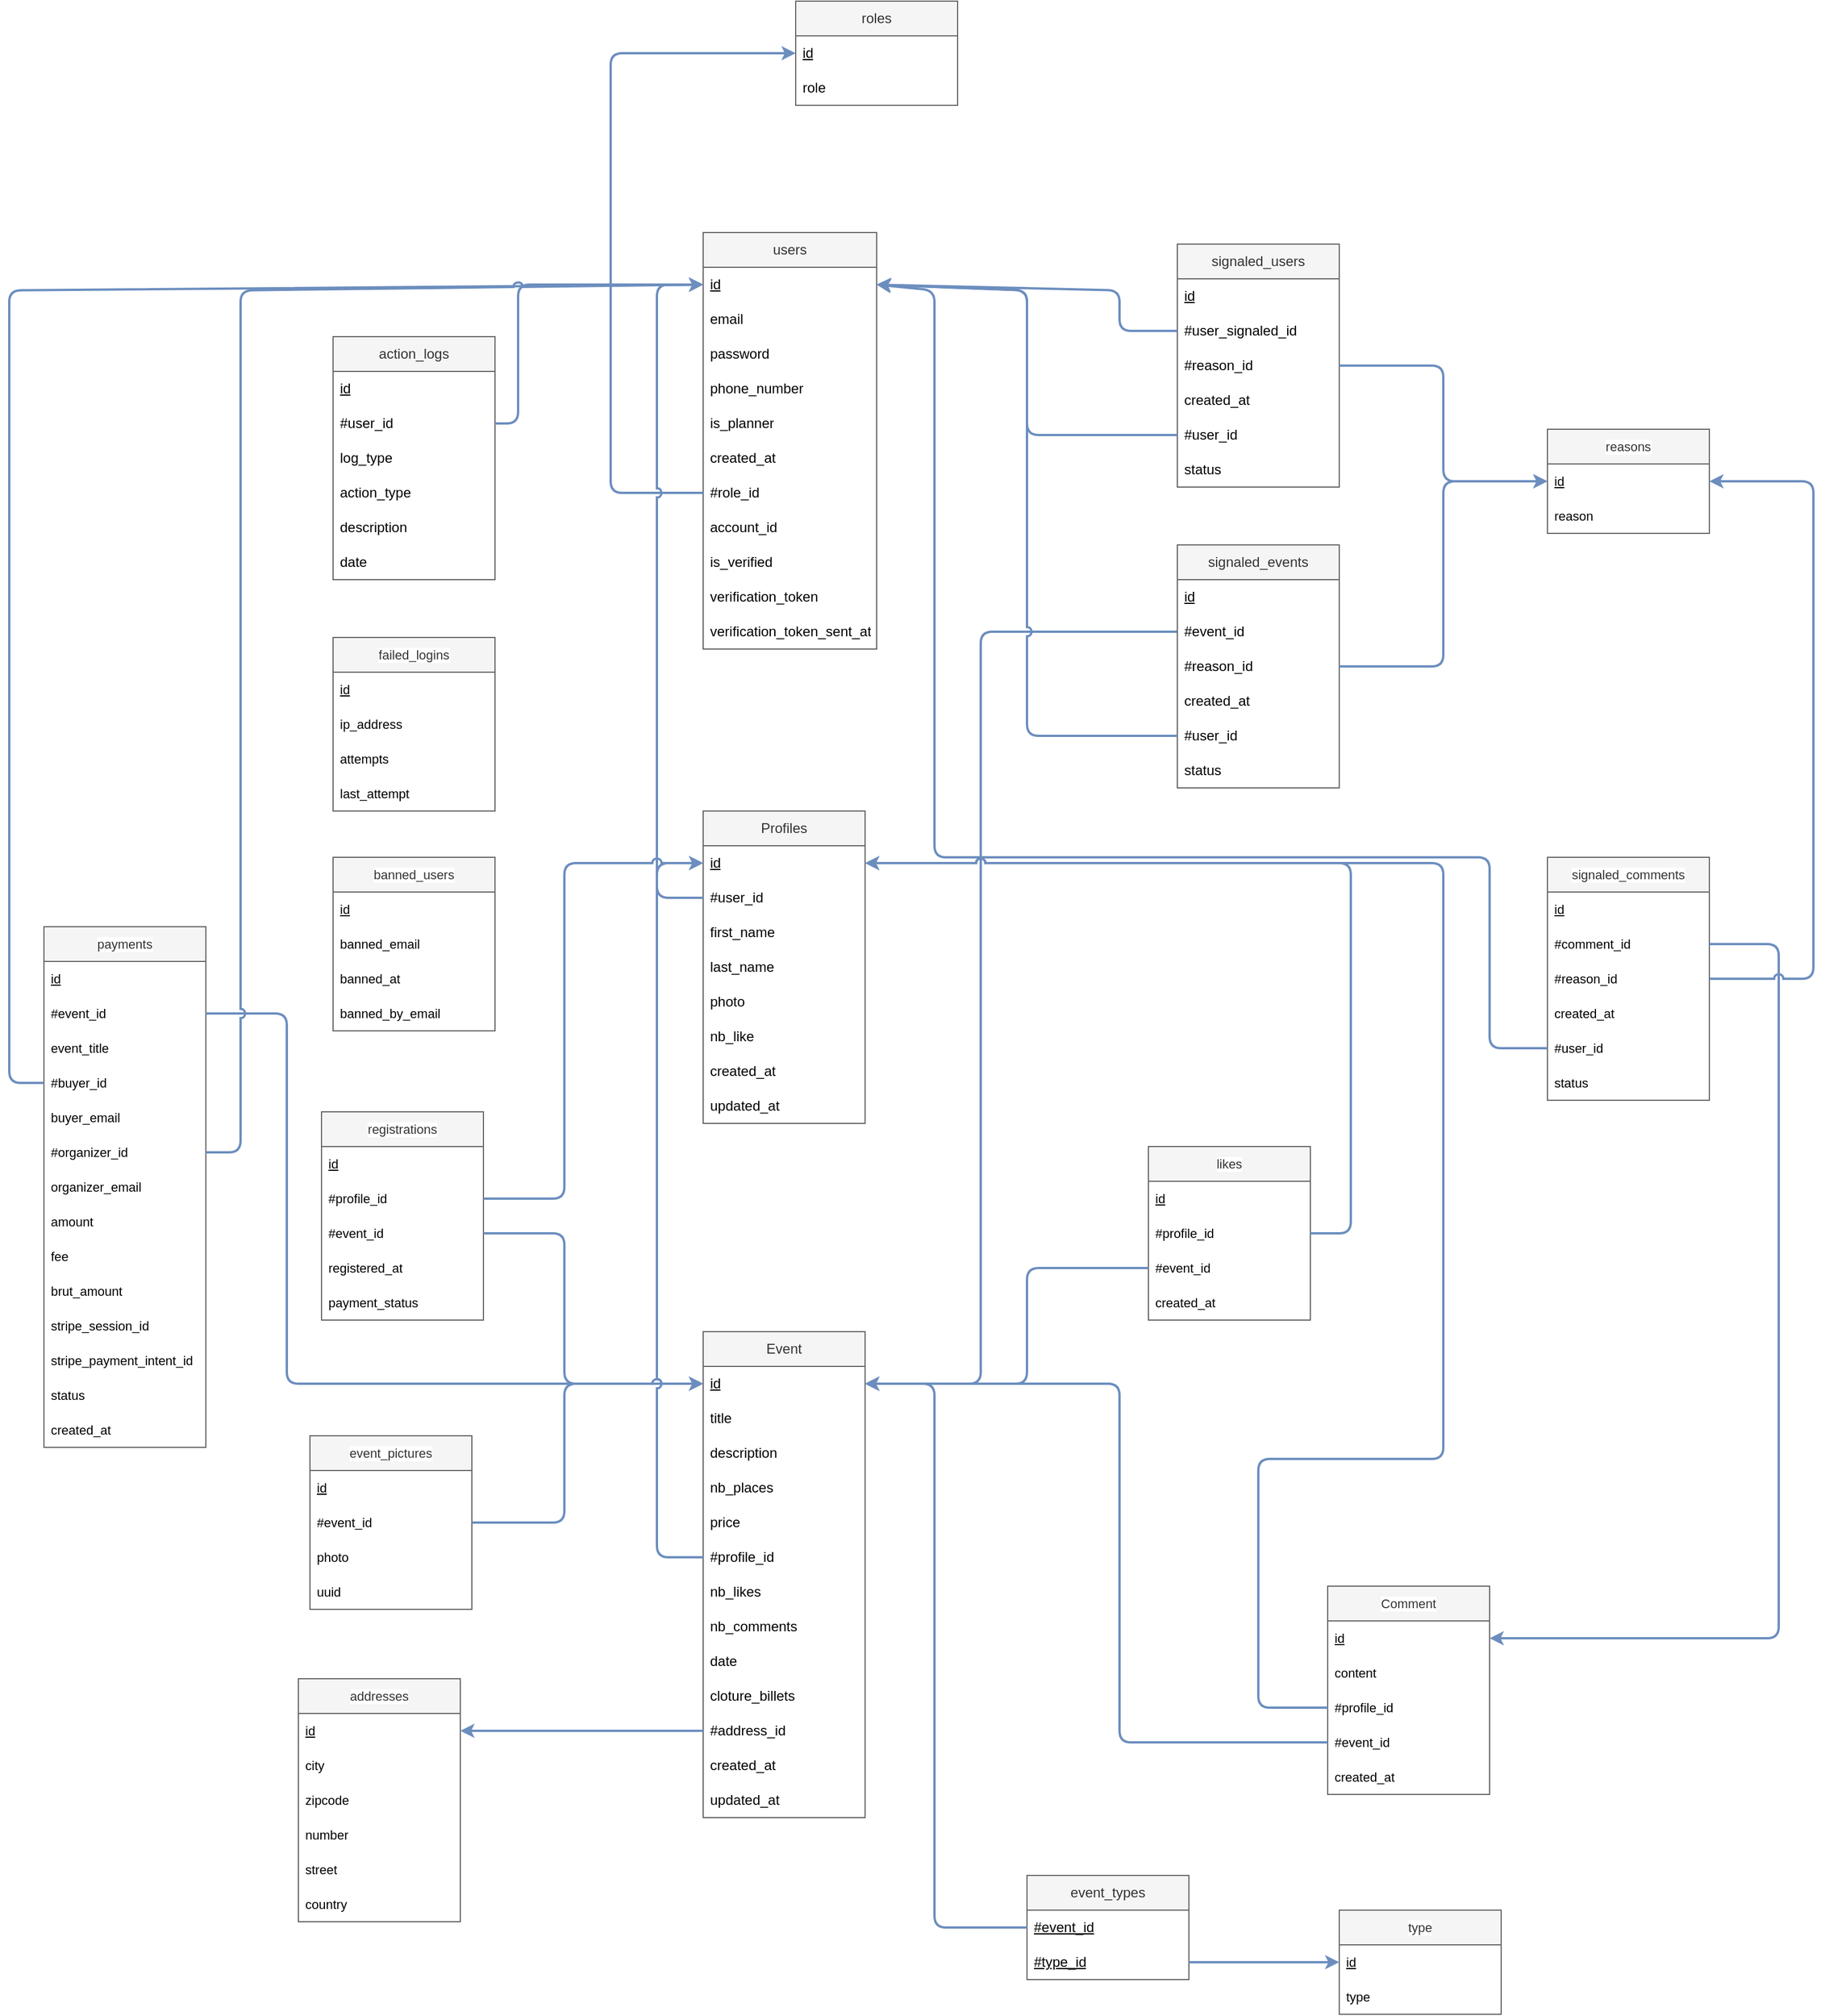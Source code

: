 <mxfile>
    <diagram id="r70PiqtZxGomKyPo8GeW" name="Page-1">
        <mxGraphModel dx="3410" dy="1948" grid="1" gridSize="10" guides="1" tooltips="1" connect="1" arrows="1" fold="1" page="1" pageScale="1" pageWidth="850" pageHeight="1100" math="0" shadow="0">
            <root>
                <mxCell id="0"/>
                <mxCell id="1" parent="0"/>
                <mxCell id="2" value="roles" style="swimlane;fontStyle=0;childLayout=stackLayout;horizontal=1;startSize=30;horizontalStack=0;resizeParent=1;resizeParentMax=0;resizeLast=0;collapsible=1;marginBottom=0;whiteSpace=wrap;html=1;fillColor=#f5f5f5;strokeColor=#666666;fontColor=#333333;" parent="1" vertex="1">
                    <mxGeometry x="120" y="260" width="140" height="90" as="geometry"/>
                </mxCell>
                <mxCell id="3" value="&lt;u&gt;id&lt;/u&gt;" style="text;strokeColor=none;fillColor=none;align=left;verticalAlign=middle;spacingLeft=4;spacingRight=4;overflow=hidden;points=[[0,0.5],[1,0.5]];portConstraint=eastwest;rotatable=0;whiteSpace=wrap;html=1;" parent="2" vertex="1">
                    <mxGeometry y="30" width="140" height="30" as="geometry"/>
                </mxCell>
                <mxCell id="4" value="role" style="text;strokeColor=none;fillColor=none;align=left;verticalAlign=middle;spacingLeft=4;spacingRight=4;overflow=hidden;points=[[0,0.5],[1,0.5]];portConstraint=eastwest;rotatable=0;whiteSpace=wrap;html=1;" parent="2" vertex="1">
                    <mxGeometry y="60" width="140" height="30" as="geometry"/>
                </mxCell>
                <mxCell id="5" value="users" style="swimlane;fontStyle=0;childLayout=stackLayout;horizontal=1;startSize=30;horizontalStack=0;resizeParent=1;resizeParentMax=0;resizeLast=0;collapsible=1;marginBottom=0;whiteSpace=wrap;html=1;fillColor=#f5f5f5;strokeColor=#666666;fontColor=#333333;" parent="1" vertex="1">
                    <mxGeometry x="40" y="460" width="150" height="360" as="geometry"/>
                </mxCell>
                <mxCell id="6" value="&lt;u&gt;id&lt;/u&gt;" style="text;strokeColor=none;fillColor=none;align=left;verticalAlign=middle;spacingLeft=4;spacingRight=4;overflow=hidden;points=[[0,0.5],[1,0.5]];portConstraint=eastwest;rotatable=0;whiteSpace=wrap;html=1;" parent="5" vertex="1">
                    <mxGeometry y="30" width="150" height="30" as="geometry"/>
                </mxCell>
                <mxCell id="7" value="email" style="text;strokeColor=none;fillColor=none;align=left;verticalAlign=middle;spacingLeft=4;spacingRight=4;overflow=hidden;points=[[0,0.5],[1,0.5]];portConstraint=eastwest;rotatable=0;whiteSpace=wrap;html=1;" parent="5" vertex="1">
                    <mxGeometry y="60" width="150" height="30" as="geometry"/>
                </mxCell>
                <mxCell id="8" value="password" style="text;strokeColor=none;fillColor=none;align=left;verticalAlign=middle;spacingLeft=4;spacingRight=4;overflow=hidden;points=[[0,0.5],[1,0.5]];portConstraint=eastwest;rotatable=0;whiteSpace=wrap;html=1;" parent="5" vertex="1">
                    <mxGeometry y="90" width="150" height="30" as="geometry"/>
                </mxCell>
                <mxCell id="9" value="phone_number" style="text;strokeColor=none;fillColor=none;align=left;verticalAlign=middle;spacingLeft=4;spacingRight=4;overflow=hidden;points=[[0,0.5],[1,0.5]];portConstraint=eastwest;rotatable=0;whiteSpace=wrap;html=1;" parent="5" vertex="1">
                    <mxGeometry y="120" width="150" height="30" as="geometry"/>
                </mxCell>
                <mxCell id="10" value="is_planner" style="text;strokeColor=none;fillColor=none;align=left;verticalAlign=middle;spacingLeft=4;spacingRight=4;overflow=hidden;points=[[0,0.5],[1,0.5]];portConstraint=eastwest;rotatable=0;whiteSpace=wrap;html=1;" parent="5" vertex="1">
                    <mxGeometry y="150" width="150" height="30" as="geometry"/>
                </mxCell>
                <mxCell id="11" value="created_at" style="text;strokeColor=none;fillColor=none;align=left;verticalAlign=middle;spacingLeft=4;spacingRight=4;overflow=hidden;points=[[0,0.5],[1,0.5]];portConstraint=eastwest;rotatable=0;whiteSpace=wrap;html=1;" parent="5" vertex="1">
                    <mxGeometry y="180" width="150" height="30" as="geometry"/>
                </mxCell>
                <mxCell id="12" value="#role_id" style="text;strokeColor=none;fillColor=none;align=left;verticalAlign=middle;spacingLeft=4;spacingRight=4;overflow=hidden;points=[[0,0.5],[1,0.5]];portConstraint=eastwest;rotatable=0;whiteSpace=wrap;html=1;" parent="5" vertex="1">
                    <mxGeometry y="210" width="150" height="30" as="geometry"/>
                </mxCell>
                <mxCell id="13" value="account_id" style="text;strokeColor=none;fillColor=none;align=left;verticalAlign=middle;spacingLeft=4;spacingRight=4;overflow=hidden;points=[[0,0.5],[1,0.5]];portConstraint=eastwest;rotatable=0;whiteSpace=wrap;html=1;" parent="5" vertex="1">
                    <mxGeometry y="240" width="150" height="30" as="geometry"/>
                </mxCell>
                <mxCell id="14" value="is_verified" style="text;strokeColor=none;fillColor=none;align=left;verticalAlign=middle;spacingLeft=4;spacingRight=4;overflow=hidden;points=[[0,0.5],[1,0.5]];portConstraint=eastwest;rotatable=0;whiteSpace=wrap;html=1;" parent="5" vertex="1">
                    <mxGeometry y="270" width="150" height="30" as="geometry"/>
                </mxCell>
                <mxCell id="15" value="verification_token" style="text;strokeColor=none;fillColor=none;align=left;verticalAlign=middle;spacingLeft=4;spacingRight=4;overflow=hidden;points=[[0,0.5],[1,0.5]];portConstraint=eastwest;rotatable=0;whiteSpace=wrap;html=1;" parent="5" vertex="1">
                    <mxGeometry y="300" width="150" height="30" as="geometry"/>
                </mxCell>
                <mxCell id="16" value="verification_token_sent_at" style="text;strokeColor=none;fillColor=none;align=left;verticalAlign=middle;spacingLeft=4;spacingRight=4;overflow=hidden;points=[[0,0.5],[1,0.5]];portConstraint=eastwest;rotatable=0;whiteSpace=wrap;html=1;" parent="5" vertex="1">
                    <mxGeometry y="330" width="150" height="30" as="geometry"/>
                </mxCell>
                <mxCell id="21" value="Profiles" style="swimlane;fontStyle=0;childLayout=stackLayout;horizontal=1;startSize=30;horizontalStack=0;resizeParent=1;resizeParentMax=0;resizeLast=0;collapsible=1;marginBottom=0;whiteSpace=wrap;html=1;fillColor=#f5f5f5;strokeColor=#666666;fontColor=#333333;" parent="1" vertex="1">
                    <mxGeometry x="40" y="960" width="140" height="270" as="geometry"/>
                </mxCell>
                <mxCell id="22" value="&lt;u&gt;id&lt;/u&gt;" style="text;strokeColor=none;fillColor=none;align=left;verticalAlign=middle;spacingLeft=4;spacingRight=4;overflow=hidden;points=[[0,0.5],[1,0.5]];portConstraint=eastwest;rotatable=0;whiteSpace=wrap;html=1;" parent="21" vertex="1">
                    <mxGeometry y="30" width="140" height="30" as="geometry"/>
                </mxCell>
                <mxCell id="23" value="#user_id" style="text;strokeColor=none;fillColor=none;align=left;verticalAlign=middle;spacingLeft=4;spacingRight=4;overflow=hidden;points=[[0,0.5],[1,0.5]];portConstraint=eastwest;rotatable=0;whiteSpace=wrap;html=1;" parent="21" vertex="1">
                    <mxGeometry y="60" width="140" height="30" as="geometry"/>
                </mxCell>
                <mxCell id="24" value="first_name" style="text;strokeColor=none;fillColor=none;align=left;verticalAlign=middle;spacingLeft=4;spacingRight=4;overflow=hidden;points=[[0,0.5],[1,0.5]];portConstraint=eastwest;rotatable=0;whiteSpace=wrap;html=1;" parent="21" vertex="1">
                    <mxGeometry y="90" width="140" height="30" as="geometry"/>
                </mxCell>
                <mxCell id="25" value="last_name" style="text;strokeColor=none;fillColor=none;align=left;verticalAlign=middle;spacingLeft=4;spacingRight=4;overflow=hidden;points=[[0,0.5],[1,0.5]];portConstraint=eastwest;rotatable=0;whiteSpace=wrap;html=1;" parent="21" vertex="1">
                    <mxGeometry y="120" width="140" height="30" as="geometry"/>
                </mxCell>
                <mxCell id="26" value="photo" style="text;strokeColor=none;fillColor=none;align=left;verticalAlign=middle;spacingLeft=4;spacingRight=4;overflow=hidden;points=[[0,0.5],[1,0.5]];portConstraint=eastwest;rotatable=0;whiteSpace=wrap;html=1;" parent="21" vertex="1">
                    <mxGeometry y="150" width="140" height="30" as="geometry"/>
                </mxCell>
                <mxCell id="27" value="nb_like" style="text;strokeColor=none;fillColor=none;align=left;verticalAlign=middle;spacingLeft=4;spacingRight=4;overflow=hidden;points=[[0,0.5],[1,0.5]];portConstraint=eastwest;rotatable=0;whiteSpace=wrap;html=1;" parent="21" vertex="1">
                    <mxGeometry y="180" width="140" height="30" as="geometry"/>
                </mxCell>
                <mxCell id="28" value="created_at" style="text;strokeColor=none;fillColor=none;align=left;verticalAlign=middle;spacingLeft=4;spacingRight=4;overflow=hidden;points=[[0,0.5],[1,0.5]];portConstraint=eastwest;rotatable=0;whiteSpace=wrap;html=1;" parent="21" vertex="1">
                    <mxGeometry y="210" width="140" height="30" as="geometry"/>
                </mxCell>
                <mxCell id="29" value="updated_at" style="text;strokeColor=none;fillColor=none;align=left;verticalAlign=middle;spacingLeft=4;spacingRight=4;overflow=hidden;points=[[0,0.5],[1,0.5]];portConstraint=eastwest;rotatable=0;whiteSpace=wrap;html=1;" parent="21" vertex="1">
                    <mxGeometry y="240" width="140" height="30" as="geometry"/>
                </mxCell>
                <mxCell id="34" value="action_logs" style="swimlane;fontStyle=0;childLayout=stackLayout;horizontal=1;startSize=30;horizontalStack=0;resizeParent=1;resizeParentMax=0;resizeLast=0;collapsible=1;marginBottom=0;whiteSpace=wrap;html=1;fillColor=#f5f5f5;fontColor=#333333;strokeColor=#666666;" parent="1" vertex="1">
                    <mxGeometry x="-280" y="550" width="140" height="210" as="geometry"/>
                </mxCell>
                <mxCell id="35" value="&lt;u&gt;id&lt;/u&gt;" style="text;strokeColor=none;fillColor=none;align=left;verticalAlign=middle;spacingLeft=4;spacingRight=4;overflow=hidden;points=[[0,0.5],[1,0.5]];portConstraint=eastwest;rotatable=0;whiteSpace=wrap;html=1;" parent="34" vertex="1">
                    <mxGeometry y="30" width="140" height="30" as="geometry"/>
                </mxCell>
                <mxCell id="36" value="#user_id" style="text;strokeColor=none;fillColor=none;align=left;verticalAlign=middle;spacingLeft=4;spacingRight=4;overflow=hidden;points=[[0,0.5],[1,0.5]];portConstraint=eastwest;rotatable=0;whiteSpace=wrap;html=1;" parent="34" vertex="1">
                    <mxGeometry y="60" width="140" height="30" as="geometry"/>
                </mxCell>
                <mxCell id="37" value="log_type" style="text;strokeColor=none;fillColor=none;align=left;verticalAlign=middle;spacingLeft=4;spacingRight=4;overflow=hidden;points=[[0,0.5],[1,0.5]];portConstraint=eastwest;rotatable=0;whiteSpace=wrap;html=1;" parent="34" vertex="1">
                    <mxGeometry y="90" width="140" height="30" as="geometry"/>
                </mxCell>
                <mxCell id="38" value="action_type" style="text;strokeColor=none;fillColor=none;align=left;verticalAlign=middle;spacingLeft=4;spacingRight=4;overflow=hidden;points=[[0,0.5],[1,0.5]];portConstraint=eastwest;rotatable=0;whiteSpace=wrap;html=1;" parent="34" vertex="1">
                    <mxGeometry y="120" width="140" height="30" as="geometry"/>
                </mxCell>
                <mxCell id="39" value="description" style="text;strokeColor=none;fillColor=none;align=left;verticalAlign=middle;spacingLeft=4;spacingRight=4;overflow=hidden;points=[[0,0.5],[1,0.5]];portConstraint=eastwest;rotatable=0;whiteSpace=wrap;html=1;" parent="34" vertex="1">
                    <mxGeometry y="150" width="140" height="30" as="geometry"/>
                </mxCell>
                <mxCell id="40" value="date" style="text;strokeColor=none;fillColor=none;align=left;verticalAlign=middle;spacingLeft=4;spacingRight=4;overflow=hidden;points=[[0,0.5],[1,0.5]];portConstraint=eastwest;rotatable=0;whiteSpace=wrap;html=1;" parent="34" vertex="1">
                    <mxGeometry y="180" width="140" height="30" as="geometry"/>
                </mxCell>
                <mxCell id="46" value="signaled_users" style="swimlane;fontStyle=0;childLayout=stackLayout;horizontal=1;startSize=30;horizontalStack=0;resizeParent=1;resizeParentMax=0;resizeLast=0;collapsible=1;marginBottom=0;whiteSpace=wrap;html=1;fillColor=#f5f5f5;fontColor=#333333;strokeColor=#666666;" parent="1" vertex="1">
                    <mxGeometry x="450" y="470" width="140" height="210" as="geometry"/>
                </mxCell>
                <mxCell id="47" value="&lt;u&gt;id&lt;/u&gt;" style="text;strokeColor=none;fillColor=none;align=left;verticalAlign=middle;spacingLeft=4;spacingRight=4;overflow=hidden;points=[[0,0.5],[1,0.5]];portConstraint=eastwest;rotatable=0;whiteSpace=wrap;html=1;" parent="46" vertex="1">
                    <mxGeometry y="30" width="140" height="30" as="geometry"/>
                </mxCell>
                <mxCell id="48" value="#user_signaled_id" style="text;strokeColor=none;fillColor=none;align=left;verticalAlign=middle;spacingLeft=4;spacingRight=4;overflow=hidden;points=[[0,0.5],[1,0.5]];portConstraint=eastwest;rotatable=0;whiteSpace=wrap;html=1;" parent="46" vertex="1">
                    <mxGeometry y="60" width="140" height="30" as="geometry"/>
                </mxCell>
                <mxCell id="49" value="#reason_id" style="text;strokeColor=none;fillColor=none;align=left;verticalAlign=middle;spacingLeft=4;spacingRight=4;overflow=hidden;points=[[0,0.5],[1,0.5]];portConstraint=eastwest;rotatable=0;whiteSpace=wrap;html=1;" parent="46" vertex="1">
                    <mxGeometry y="90" width="140" height="30" as="geometry"/>
                </mxCell>
                <mxCell id="50" value="created_at" style="text;strokeColor=none;fillColor=none;align=left;verticalAlign=middle;spacingLeft=4;spacingRight=4;overflow=hidden;points=[[0,0.5],[1,0.5]];portConstraint=eastwest;rotatable=0;whiteSpace=wrap;html=1;" parent="46" vertex="1">
                    <mxGeometry y="120" width="140" height="30" as="geometry"/>
                </mxCell>
                <mxCell id="51" value="#user_id" style="text;strokeColor=none;fillColor=none;align=left;verticalAlign=middle;spacingLeft=4;spacingRight=4;overflow=hidden;points=[[0,0.5],[1,0.5]];portConstraint=eastwest;rotatable=0;whiteSpace=wrap;html=1;" parent="46" vertex="1">
                    <mxGeometry y="150" width="140" height="30" as="geometry"/>
                </mxCell>
                <mxCell id="52" value="status" style="text;strokeColor=none;fillColor=none;align=left;verticalAlign=middle;spacingLeft=4;spacingRight=4;overflow=hidden;points=[[0,0.5],[1,0.5]];portConstraint=eastwest;rotatable=0;whiteSpace=wrap;html=1;" parent="46" vertex="1">
                    <mxGeometry y="180" width="140" height="30" as="geometry"/>
                </mxCell>
                <mxCell id="264" style="edgeStyle=none;html=1;exitX=1;exitY=0.5;exitDx=0;exitDy=0;entryX=0;entryY=0.5;entryDx=0;entryDy=0;jumpStyle=arc;startArrow=classic;startFill=1;endArrow=none;endFill=0;fillColor=#dae8fc;strokeColor=#6c8ebf;strokeWidth=2;" parent="1" source="63" target="82" edge="1">
                    <mxGeometry relative="1" as="geometry">
                        <mxPoint x="300" y="1150" as="targetPoint"/>
                        <Array as="points">
                            <mxPoint x="280" y="1455"/>
                            <mxPoint x="280" y="1360"/>
                            <mxPoint x="280" y="805"/>
                        </Array>
                    </mxGeometry>
                </mxCell>
                <mxCell id="62" value="Event" style="swimlane;fontStyle=0;childLayout=stackLayout;horizontal=1;startSize=30;horizontalStack=0;resizeParent=1;resizeParentMax=0;resizeLast=0;collapsible=1;marginBottom=0;whiteSpace=wrap;html=1;fillColor=#f5f5f5;fontColor=#333333;strokeColor=#666666;" parent="1" vertex="1">
                    <mxGeometry x="40" y="1410" width="140" height="420" as="geometry"/>
                </mxCell>
                <mxCell id="63" value="&lt;u&gt;id&lt;/u&gt;" style="text;strokeColor=none;fillColor=none;align=left;verticalAlign=middle;spacingLeft=4;spacingRight=4;overflow=hidden;points=[[0,0.5],[1,0.5]];portConstraint=eastwest;rotatable=0;whiteSpace=wrap;html=1;" parent="62" vertex="1">
                    <mxGeometry y="30" width="140" height="30" as="geometry"/>
                </mxCell>
                <mxCell id="64" value="title" style="text;strokeColor=none;fillColor=none;align=left;verticalAlign=middle;spacingLeft=4;spacingRight=4;overflow=hidden;points=[[0,0.5],[1,0.5]];portConstraint=eastwest;rotatable=0;whiteSpace=wrap;html=1;" parent="62" vertex="1">
                    <mxGeometry y="60" width="140" height="30" as="geometry"/>
                </mxCell>
                <mxCell id="65" value="description" style="text;strokeColor=none;fillColor=none;align=left;verticalAlign=middle;spacingLeft=4;spacingRight=4;overflow=hidden;points=[[0,0.5],[1,0.5]];portConstraint=eastwest;rotatable=0;whiteSpace=wrap;html=1;" parent="62" vertex="1">
                    <mxGeometry y="90" width="140" height="30" as="geometry"/>
                </mxCell>
                <mxCell id="66" value="nb_places" style="text;strokeColor=none;fillColor=none;align=left;verticalAlign=middle;spacingLeft=4;spacingRight=4;overflow=hidden;points=[[0,0.5],[1,0.5]];portConstraint=eastwest;rotatable=0;whiteSpace=wrap;html=1;" parent="62" vertex="1">
                    <mxGeometry y="120" width="140" height="30" as="geometry"/>
                </mxCell>
                <mxCell id="67" value="price" style="text;strokeColor=none;fillColor=none;align=left;verticalAlign=middle;spacingLeft=4;spacingRight=4;overflow=hidden;points=[[0,0.5],[1,0.5]];portConstraint=eastwest;rotatable=0;whiteSpace=wrap;html=1;" parent="62" vertex="1">
                    <mxGeometry y="150" width="140" height="30" as="geometry"/>
                </mxCell>
                <mxCell id="68" value="#profile_id" style="text;strokeColor=none;fillColor=none;align=left;verticalAlign=middle;spacingLeft=4;spacingRight=4;overflow=hidden;points=[[0,0.5],[1,0.5]];portConstraint=eastwest;rotatable=0;whiteSpace=wrap;html=1;" parent="62" vertex="1">
                    <mxGeometry y="180" width="140" height="30" as="geometry"/>
                </mxCell>
                <mxCell id="69" value="nb_likes" style="text;strokeColor=none;fillColor=none;align=left;verticalAlign=middle;spacingLeft=4;spacingRight=4;overflow=hidden;points=[[0,0.5],[1,0.5]];portConstraint=eastwest;rotatable=0;whiteSpace=wrap;html=1;" parent="62" vertex="1">
                    <mxGeometry y="210" width="140" height="30" as="geometry"/>
                </mxCell>
                <mxCell id="70" value="nb_comments" style="text;strokeColor=none;fillColor=none;align=left;verticalAlign=middle;spacingLeft=4;spacingRight=4;overflow=hidden;points=[[0,0.5],[1,0.5]];portConstraint=eastwest;rotatable=0;whiteSpace=wrap;html=1;" parent="62" vertex="1">
                    <mxGeometry y="240" width="140" height="30" as="geometry"/>
                </mxCell>
                <mxCell id="71" value="date" style="text;strokeColor=none;fillColor=none;align=left;verticalAlign=middle;spacingLeft=4;spacingRight=4;overflow=hidden;points=[[0,0.5],[1,0.5]];portConstraint=eastwest;rotatable=0;whiteSpace=wrap;html=1;" parent="62" vertex="1">
                    <mxGeometry y="270" width="140" height="30" as="geometry"/>
                </mxCell>
                <mxCell id="72" value="cloture_billets" style="text;strokeColor=none;fillColor=none;align=left;verticalAlign=middle;spacingLeft=4;spacingRight=4;overflow=hidden;points=[[0,0.5],[1,0.5]];portConstraint=eastwest;rotatable=0;whiteSpace=wrap;html=1;" parent="62" vertex="1">
                    <mxGeometry y="300" width="140" height="30" as="geometry"/>
                </mxCell>
                <mxCell id="73" value="#address_id" style="text;strokeColor=none;fillColor=none;align=left;verticalAlign=middle;spacingLeft=4;spacingRight=4;overflow=hidden;points=[[0,0.5],[1,0.5]];portConstraint=eastwest;rotatable=0;whiteSpace=wrap;html=1;" parent="62" vertex="1">
                    <mxGeometry y="330" width="140" height="30" as="geometry"/>
                </mxCell>
                <mxCell id="74" value="created_at" style="text;strokeColor=none;fillColor=none;align=left;verticalAlign=middle;spacingLeft=4;spacingRight=4;overflow=hidden;points=[[0,0.5],[1,0.5]];portConstraint=eastwest;rotatable=0;whiteSpace=wrap;html=1;" parent="62" vertex="1">
                    <mxGeometry y="360" width="140" height="30" as="geometry"/>
                </mxCell>
                <mxCell id="75" value="updated_at" style="text;strokeColor=none;fillColor=none;align=left;verticalAlign=middle;spacingLeft=4;spacingRight=4;overflow=hidden;points=[[0,0.5],[1,0.5]];portConstraint=eastwest;rotatable=0;whiteSpace=wrap;html=1;" parent="62" vertex="1">
                    <mxGeometry y="390" width="140" height="30" as="geometry"/>
                </mxCell>
                <mxCell id="80" value="signaled_events" style="swimlane;fontStyle=0;childLayout=stackLayout;horizontal=1;startSize=30;horizontalStack=0;resizeParent=1;resizeParentMax=0;resizeLast=0;collapsible=1;marginBottom=0;whiteSpace=wrap;html=1;fillColor=#f5f5f5;fontColor=#333333;strokeColor=#666666;" parent="1" vertex="1">
                    <mxGeometry x="450" y="730" width="140" height="210" as="geometry"/>
                </mxCell>
                <mxCell id="81" value="&lt;u&gt;id&lt;/u&gt;" style="text;strokeColor=none;fillColor=none;align=left;verticalAlign=middle;spacingLeft=4;spacingRight=4;overflow=hidden;points=[[0,0.5],[1,0.5]];portConstraint=eastwest;rotatable=0;whiteSpace=wrap;html=1;" parent="80" vertex="1">
                    <mxGeometry y="30" width="140" height="30" as="geometry"/>
                </mxCell>
                <mxCell id="82" value="#event_id" style="text;strokeColor=none;fillColor=none;align=left;verticalAlign=middle;spacingLeft=4;spacingRight=4;overflow=hidden;points=[[0,0.5],[1,0.5]];portConstraint=eastwest;rotatable=0;whiteSpace=wrap;html=1;" parent="80" vertex="1">
                    <mxGeometry y="60" width="140" height="30" as="geometry"/>
                </mxCell>
                <mxCell id="83" value="#reason_id" style="text;strokeColor=none;fillColor=none;align=left;verticalAlign=middle;spacingLeft=4;spacingRight=4;overflow=hidden;points=[[0,0.5],[1,0.5]];portConstraint=eastwest;rotatable=0;whiteSpace=wrap;html=1;" parent="80" vertex="1">
                    <mxGeometry y="90" width="140" height="30" as="geometry"/>
                </mxCell>
                <mxCell id="84" value="created_at" style="text;strokeColor=none;fillColor=none;align=left;verticalAlign=middle;spacingLeft=4;spacingRight=4;overflow=hidden;points=[[0,0.5],[1,0.5]];portConstraint=eastwest;rotatable=0;whiteSpace=wrap;html=1;" parent="80" vertex="1">
                    <mxGeometry y="120" width="140" height="30" as="geometry"/>
                </mxCell>
                <mxCell id="85" value="#user_id" style="text;strokeColor=none;fillColor=none;align=left;verticalAlign=middle;spacingLeft=4;spacingRight=4;overflow=hidden;points=[[0,0.5],[1,0.5]];portConstraint=eastwest;rotatable=0;whiteSpace=wrap;html=1;" parent="80" vertex="1">
                    <mxGeometry y="150" width="140" height="30" as="geometry"/>
                </mxCell>
                <mxCell id="86" value="status" style="text;strokeColor=none;fillColor=none;align=left;verticalAlign=middle;spacingLeft=4;spacingRight=4;overflow=hidden;points=[[0,0.5],[1,0.5]];portConstraint=eastwest;rotatable=0;whiteSpace=wrap;html=1;" parent="80" vertex="1">
                    <mxGeometry y="180" width="140" height="30" as="geometry"/>
                </mxCell>
                <mxCell id="98" value="registrations" style="swimlane;fontStyle=0;childLayout=stackLayout;horizontal=1;startSize=30;horizontalStack=0;resizeParent=1;resizeParentMax=0;resizeLast=0;collapsible=1;marginBottom=0;whiteSpace=wrap;html=1;fontFamily=Helvetica;fontSize=11;fontColor=#333333;labelBackgroundColor=default;fillColor=#f5f5f5;strokeColor=#666666;" parent="1" vertex="1">
                    <mxGeometry x="-290" y="1220" width="140" height="180" as="geometry"/>
                </mxCell>
                <mxCell id="99" value="&lt;u&gt;id&lt;/u&gt;" style="text;strokeColor=none;fillColor=none;align=left;verticalAlign=middle;spacingLeft=4;spacingRight=4;overflow=hidden;points=[[0,0.5],[1,0.5]];portConstraint=eastwest;rotatable=0;whiteSpace=wrap;html=1;fontFamily=Helvetica;fontSize=11;fontColor=default;labelBackgroundColor=default;" parent="98" vertex="1">
                    <mxGeometry y="30" width="140" height="30" as="geometry"/>
                </mxCell>
                <mxCell id="100" value="#profile_id" style="text;strokeColor=none;fillColor=none;align=left;verticalAlign=middle;spacingLeft=4;spacingRight=4;overflow=hidden;points=[[0,0.5],[1,0.5]];portConstraint=eastwest;rotatable=0;whiteSpace=wrap;html=1;fontFamily=Helvetica;fontSize=11;fontColor=default;labelBackgroundColor=default;" parent="98" vertex="1">
                    <mxGeometry y="60" width="140" height="30" as="geometry"/>
                </mxCell>
                <mxCell id="101" value="#event_id" style="text;strokeColor=none;fillColor=none;align=left;verticalAlign=middle;spacingLeft=4;spacingRight=4;overflow=hidden;points=[[0,0.5],[1,0.5]];portConstraint=eastwest;rotatable=0;whiteSpace=wrap;html=1;fontFamily=Helvetica;fontSize=11;fontColor=default;labelBackgroundColor=default;" parent="98" vertex="1">
                    <mxGeometry y="90" width="140" height="30" as="geometry"/>
                </mxCell>
                <mxCell id="102" value="registered_at" style="text;strokeColor=none;fillColor=none;align=left;verticalAlign=middle;spacingLeft=4;spacingRight=4;overflow=hidden;points=[[0,0.5],[1,0.5]];portConstraint=eastwest;rotatable=0;whiteSpace=wrap;html=1;fontFamily=Helvetica;fontSize=11;fontColor=default;labelBackgroundColor=default;" parent="98" vertex="1">
                    <mxGeometry y="120" width="140" height="30" as="geometry"/>
                </mxCell>
                <mxCell id="103" value="payment_status" style="text;strokeColor=none;fillColor=none;align=left;verticalAlign=middle;spacingLeft=4;spacingRight=4;overflow=hidden;points=[[0,0.5],[1,0.5]];portConstraint=eastwest;rotatable=0;whiteSpace=wrap;html=1;fontFamily=Helvetica;fontSize=11;fontColor=default;labelBackgroundColor=default;" parent="98" vertex="1">
                    <mxGeometry y="150" width="140" height="30" as="geometry"/>
                </mxCell>
                <mxCell id="109" value="payments" style="swimlane;fontStyle=0;childLayout=stackLayout;horizontal=1;startSize=30;horizontalStack=0;resizeParent=1;resizeParentMax=0;resizeLast=0;collapsible=1;marginBottom=0;whiteSpace=wrap;html=1;fontFamily=Helvetica;fontSize=11;fontColor=#333333;labelBackgroundColor=default;fillColor=#f5f5f5;strokeColor=#666666;" parent="1" vertex="1">
                    <mxGeometry x="-530" y="1060" width="140" height="450" as="geometry"/>
                </mxCell>
                <mxCell id="110" value="&lt;u&gt;id&lt;/u&gt;" style="text;strokeColor=none;fillColor=none;align=left;verticalAlign=middle;spacingLeft=4;spacingRight=4;overflow=hidden;points=[[0,0.5],[1,0.5]];portConstraint=eastwest;rotatable=0;whiteSpace=wrap;html=1;fontFamily=Helvetica;fontSize=11;fontColor=default;labelBackgroundColor=default;" parent="109" vertex="1">
                    <mxGeometry y="30" width="140" height="30" as="geometry"/>
                </mxCell>
                <mxCell id="111" value="#event_id" style="text;strokeColor=none;fillColor=none;align=left;verticalAlign=middle;spacingLeft=4;spacingRight=4;overflow=hidden;points=[[0,0.5],[1,0.5]];portConstraint=eastwest;rotatable=0;whiteSpace=wrap;html=1;fontFamily=Helvetica;fontSize=11;fontColor=default;labelBackgroundColor=default;" parent="109" vertex="1">
                    <mxGeometry y="60" width="140" height="30" as="geometry"/>
                </mxCell>
                <mxCell id="112" value="event_title" style="text;strokeColor=none;fillColor=none;align=left;verticalAlign=middle;spacingLeft=4;spacingRight=4;overflow=hidden;points=[[0,0.5],[1,0.5]];portConstraint=eastwest;rotatable=0;whiteSpace=wrap;html=1;fontFamily=Helvetica;fontSize=11;fontColor=default;labelBackgroundColor=default;" parent="109" vertex="1">
                    <mxGeometry y="90" width="140" height="30" as="geometry"/>
                </mxCell>
                <mxCell id="113" value="#buyer_id" style="text;strokeColor=none;fillColor=none;align=left;verticalAlign=middle;spacingLeft=4;spacingRight=4;overflow=hidden;points=[[0,0.5],[1,0.5]];portConstraint=eastwest;rotatable=0;whiteSpace=wrap;html=1;fontFamily=Helvetica;fontSize=11;fontColor=default;labelBackgroundColor=default;" parent="109" vertex="1">
                    <mxGeometry y="120" width="140" height="30" as="geometry"/>
                </mxCell>
                <mxCell id="114" value="buyer_email" style="text;strokeColor=none;fillColor=none;align=left;verticalAlign=middle;spacingLeft=4;spacingRight=4;overflow=hidden;points=[[0,0.5],[1,0.5]];portConstraint=eastwest;rotatable=0;whiteSpace=wrap;html=1;fontFamily=Helvetica;fontSize=11;fontColor=default;labelBackgroundColor=default;" parent="109" vertex="1">
                    <mxGeometry y="150" width="140" height="30" as="geometry"/>
                </mxCell>
                <mxCell id="115" value="#organizer_id" style="text;strokeColor=none;fillColor=none;align=left;verticalAlign=middle;spacingLeft=4;spacingRight=4;overflow=hidden;points=[[0,0.5],[1,0.5]];portConstraint=eastwest;rotatable=0;whiteSpace=wrap;html=1;fontFamily=Helvetica;fontSize=11;fontColor=default;labelBackgroundColor=default;" parent="109" vertex="1">
                    <mxGeometry y="180" width="140" height="30" as="geometry"/>
                </mxCell>
                <mxCell id="116" value="organizer_email" style="text;strokeColor=none;fillColor=none;align=left;verticalAlign=middle;spacingLeft=4;spacingRight=4;overflow=hidden;points=[[0,0.5],[1,0.5]];portConstraint=eastwest;rotatable=0;whiteSpace=wrap;html=1;fontFamily=Helvetica;fontSize=11;fontColor=default;labelBackgroundColor=default;" parent="109" vertex="1">
                    <mxGeometry y="210" width="140" height="30" as="geometry"/>
                </mxCell>
                <mxCell id="117" value="amount" style="text;strokeColor=none;fillColor=none;align=left;verticalAlign=middle;spacingLeft=4;spacingRight=4;overflow=hidden;points=[[0,0.5],[1,0.5]];portConstraint=eastwest;rotatable=0;whiteSpace=wrap;html=1;fontFamily=Helvetica;fontSize=11;fontColor=default;labelBackgroundColor=default;" parent="109" vertex="1">
                    <mxGeometry y="240" width="140" height="30" as="geometry"/>
                </mxCell>
                <mxCell id="118" value="fee" style="text;strokeColor=none;fillColor=none;align=left;verticalAlign=middle;spacingLeft=4;spacingRight=4;overflow=hidden;points=[[0,0.5],[1,0.5]];portConstraint=eastwest;rotatable=0;whiteSpace=wrap;html=1;fontFamily=Helvetica;fontSize=11;fontColor=default;labelBackgroundColor=default;" parent="109" vertex="1">
                    <mxGeometry y="270" width="140" height="30" as="geometry"/>
                </mxCell>
                <mxCell id="119" value="brut_amount" style="text;strokeColor=none;fillColor=none;align=left;verticalAlign=middle;spacingLeft=4;spacingRight=4;overflow=hidden;points=[[0,0.5],[1,0.5]];portConstraint=eastwest;rotatable=0;whiteSpace=wrap;html=1;fontFamily=Helvetica;fontSize=11;fontColor=default;labelBackgroundColor=default;" parent="109" vertex="1">
                    <mxGeometry y="300" width="140" height="30" as="geometry"/>
                </mxCell>
                <mxCell id="120" value="stripe_session_id" style="text;strokeColor=none;fillColor=none;align=left;verticalAlign=middle;spacingLeft=4;spacingRight=4;overflow=hidden;points=[[0,0.5],[1,0.5]];portConstraint=eastwest;rotatable=0;whiteSpace=wrap;html=1;fontFamily=Helvetica;fontSize=11;fontColor=default;labelBackgroundColor=default;" parent="109" vertex="1">
                    <mxGeometry y="330" width="140" height="30" as="geometry"/>
                </mxCell>
                <mxCell id="121" value="stripe_payment_intent_id" style="text;strokeColor=none;fillColor=none;align=left;verticalAlign=middle;spacingLeft=4;spacingRight=4;overflow=hidden;points=[[0,0.5],[1,0.5]];portConstraint=eastwest;rotatable=0;whiteSpace=wrap;html=1;fontFamily=Helvetica;fontSize=11;fontColor=default;labelBackgroundColor=default;" parent="109" vertex="1">
                    <mxGeometry y="360" width="140" height="30" as="geometry"/>
                </mxCell>
                <mxCell id="122" value="status" style="text;strokeColor=none;fillColor=none;align=left;verticalAlign=middle;spacingLeft=4;spacingRight=4;overflow=hidden;points=[[0,0.5],[1,0.5]];portConstraint=eastwest;rotatable=0;whiteSpace=wrap;html=1;fontFamily=Helvetica;fontSize=11;fontColor=default;labelBackgroundColor=default;" parent="109" vertex="1">
                    <mxGeometry y="390" width="140" height="30" as="geometry"/>
                </mxCell>
                <mxCell id="123" value="created_at" style="text;strokeColor=none;fillColor=none;align=left;verticalAlign=middle;spacingLeft=4;spacingRight=4;overflow=hidden;points=[[0,0.5],[1,0.5]];portConstraint=eastwest;rotatable=0;whiteSpace=wrap;html=1;fontFamily=Helvetica;fontSize=11;fontColor=default;labelBackgroundColor=default;" parent="109" vertex="1">
                    <mxGeometry y="420" width="140" height="30" as="geometry"/>
                </mxCell>
                <mxCell id="136" value="event_pictures" style="swimlane;fontStyle=0;childLayout=stackLayout;horizontal=1;startSize=30;horizontalStack=0;resizeParent=1;resizeParentMax=0;resizeLast=0;collapsible=1;marginBottom=0;whiteSpace=wrap;html=1;fontFamily=Helvetica;fontSize=11;fontColor=#333333;labelBackgroundColor=default;fillColor=#f5f5f5;strokeColor=#666666;" parent="1" vertex="1">
                    <mxGeometry x="-300" y="1500" width="140" height="150" as="geometry"/>
                </mxCell>
                <mxCell id="137" value="&lt;u&gt;id&lt;/u&gt;" style="text;strokeColor=none;fillColor=none;align=left;verticalAlign=middle;spacingLeft=4;spacingRight=4;overflow=hidden;points=[[0,0.5],[1,0.5]];portConstraint=eastwest;rotatable=0;whiteSpace=wrap;html=1;fontFamily=Helvetica;fontSize=11;fontColor=default;labelBackgroundColor=default;" parent="136" vertex="1">
                    <mxGeometry y="30" width="140" height="30" as="geometry"/>
                </mxCell>
                <mxCell id="138" value="#event_id" style="text;strokeColor=none;fillColor=none;align=left;verticalAlign=middle;spacingLeft=4;spacingRight=4;overflow=hidden;points=[[0,0.5],[1,0.5]];portConstraint=eastwest;rotatable=0;whiteSpace=wrap;html=1;fontFamily=Helvetica;fontSize=11;fontColor=default;labelBackgroundColor=default;" parent="136" vertex="1">
                    <mxGeometry y="60" width="140" height="30" as="geometry"/>
                </mxCell>
                <mxCell id="139" value="photo" style="text;strokeColor=none;fillColor=none;align=left;verticalAlign=middle;spacingLeft=4;spacingRight=4;overflow=hidden;points=[[0,0.5],[1,0.5]];portConstraint=eastwest;rotatable=0;whiteSpace=wrap;html=1;fontFamily=Helvetica;fontSize=11;fontColor=default;labelBackgroundColor=default;" parent="136" vertex="1">
                    <mxGeometry y="90" width="140" height="30" as="geometry"/>
                </mxCell>
                <mxCell id="140" value="uuid" style="text;strokeColor=none;fillColor=none;align=left;verticalAlign=middle;spacingLeft=4;spacingRight=4;overflow=hidden;points=[[0,0.5],[1,0.5]];portConstraint=eastwest;rotatable=0;whiteSpace=wrap;html=1;fontFamily=Helvetica;fontSize=11;fontColor=default;labelBackgroundColor=default;" parent="136" vertex="1">
                    <mxGeometry y="120" width="140" height="30" as="geometry"/>
                </mxCell>
                <mxCell id="145" value="type" style="swimlane;fontStyle=0;childLayout=stackLayout;horizontal=1;startSize=30;horizontalStack=0;resizeParent=1;resizeParentMax=0;resizeLast=0;collapsible=1;marginBottom=0;whiteSpace=wrap;html=1;fontFamily=Helvetica;fontSize=11;fontColor=#333333;labelBackgroundColor=default;fillColor=#f5f5f5;strokeColor=#666666;" parent="1" vertex="1">
                    <mxGeometry x="590" y="1910" width="140" height="90" as="geometry"/>
                </mxCell>
                <mxCell id="146" value="&lt;u&gt;id&lt;/u&gt;" style="text;strokeColor=none;fillColor=none;align=left;verticalAlign=middle;spacingLeft=4;spacingRight=4;overflow=hidden;points=[[0,0.5],[1,0.5]];portConstraint=eastwest;rotatable=0;whiteSpace=wrap;html=1;fontFamily=Helvetica;fontSize=11;fontColor=default;labelBackgroundColor=default;" parent="145" vertex="1">
                    <mxGeometry y="30" width="140" height="30" as="geometry"/>
                </mxCell>
                <mxCell id="147" value="type" style="text;strokeColor=none;fillColor=none;align=left;verticalAlign=middle;spacingLeft=4;spacingRight=4;overflow=hidden;points=[[0,0.5],[1,0.5]];portConstraint=eastwest;rotatable=0;whiteSpace=wrap;html=1;fontFamily=Helvetica;fontSize=11;fontColor=default;labelBackgroundColor=default;" parent="145" vertex="1">
                    <mxGeometry y="60" width="140" height="30" as="geometry"/>
                </mxCell>
                <mxCell id="151" value="addresses" style="swimlane;fontStyle=0;childLayout=stackLayout;horizontal=1;startSize=30;horizontalStack=0;resizeParent=1;resizeParentMax=0;resizeLast=0;collapsible=1;marginBottom=0;whiteSpace=wrap;html=1;fontFamily=Helvetica;fontSize=11;fontColor=#333333;labelBackgroundColor=default;fillColor=#f5f5f5;strokeColor=#666666;" parent="1" vertex="1">
                    <mxGeometry x="-310" y="1710" width="140" height="210" as="geometry"/>
                </mxCell>
                <mxCell id="152" value="&lt;u&gt;id&lt;/u&gt;" style="text;strokeColor=none;fillColor=none;align=left;verticalAlign=middle;spacingLeft=4;spacingRight=4;overflow=hidden;points=[[0,0.5],[1,0.5]];portConstraint=eastwest;rotatable=0;whiteSpace=wrap;html=1;fontFamily=Helvetica;fontSize=11;fontColor=default;labelBackgroundColor=default;" parent="151" vertex="1">
                    <mxGeometry y="30" width="140" height="30" as="geometry"/>
                </mxCell>
                <mxCell id="153" value="city" style="text;strokeColor=none;fillColor=none;align=left;verticalAlign=middle;spacingLeft=4;spacingRight=4;overflow=hidden;points=[[0,0.5],[1,0.5]];portConstraint=eastwest;rotatable=0;whiteSpace=wrap;html=1;fontFamily=Helvetica;fontSize=11;fontColor=default;labelBackgroundColor=default;" parent="151" vertex="1">
                    <mxGeometry y="60" width="140" height="30" as="geometry"/>
                </mxCell>
                <mxCell id="154" value="zipcode" style="text;strokeColor=none;fillColor=none;align=left;verticalAlign=middle;spacingLeft=4;spacingRight=4;overflow=hidden;points=[[0,0.5],[1,0.5]];portConstraint=eastwest;rotatable=0;whiteSpace=wrap;html=1;fontFamily=Helvetica;fontSize=11;fontColor=default;labelBackgroundColor=default;" parent="151" vertex="1">
                    <mxGeometry y="90" width="140" height="30" as="geometry"/>
                </mxCell>
                <mxCell id="155" value="number" style="text;strokeColor=none;fillColor=none;align=left;verticalAlign=middle;spacingLeft=4;spacingRight=4;overflow=hidden;points=[[0,0.5],[1,0.5]];portConstraint=eastwest;rotatable=0;whiteSpace=wrap;html=1;fontFamily=Helvetica;fontSize=11;fontColor=default;labelBackgroundColor=default;" parent="151" vertex="1">
                    <mxGeometry y="120" width="140" height="30" as="geometry"/>
                </mxCell>
                <mxCell id="156" value="street" style="text;strokeColor=none;fillColor=none;align=left;verticalAlign=middle;spacingLeft=4;spacingRight=4;overflow=hidden;points=[[0,0.5],[1,0.5]];portConstraint=eastwest;rotatable=0;whiteSpace=wrap;html=1;fontFamily=Helvetica;fontSize=11;fontColor=default;labelBackgroundColor=default;" parent="151" vertex="1">
                    <mxGeometry y="150" width="140" height="30" as="geometry"/>
                </mxCell>
                <mxCell id="157" value="country" style="text;strokeColor=none;fillColor=none;align=left;verticalAlign=middle;spacingLeft=4;spacingRight=4;overflow=hidden;points=[[0,0.5],[1,0.5]];portConstraint=eastwest;rotatable=0;whiteSpace=wrap;html=1;fontFamily=Helvetica;fontSize=11;fontColor=default;labelBackgroundColor=default;" parent="151" vertex="1">
                    <mxGeometry y="180" width="140" height="30" as="geometry"/>
                </mxCell>
                <mxCell id="165" value="likes" style="swimlane;fontStyle=0;childLayout=stackLayout;horizontal=1;startSize=30;horizontalStack=0;resizeParent=1;resizeParentMax=0;resizeLast=0;collapsible=1;marginBottom=0;whiteSpace=wrap;html=1;fontFamily=Helvetica;fontSize=11;fontColor=#333333;labelBackgroundColor=default;fillColor=#f5f5f5;strokeColor=#666666;" parent="1" vertex="1">
                    <mxGeometry x="425" y="1250" width="140" height="150" as="geometry"/>
                </mxCell>
                <mxCell id="166" value="&lt;u&gt;id&lt;/u&gt;" style="text;strokeColor=none;fillColor=none;align=left;verticalAlign=middle;spacingLeft=4;spacingRight=4;overflow=hidden;points=[[0,0.5],[1,0.5]];portConstraint=eastwest;rotatable=0;whiteSpace=wrap;html=1;fontFamily=Helvetica;fontSize=11;fontColor=default;labelBackgroundColor=default;" parent="165" vertex="1">
                    <mxGeometry y="30" width="140" height="30" as="geometry"/>
                </mxCell>
                <mxCell id="167" value="#profile_id" style="text;strokeColor=none;fillColor=none;align=left;verticalAlign=middle;spacingLeft=4;spacingRight=4;overflow=hidden;points=[[0,0.5],[1,0.5]];portConstraint=eastwest;rotatable=0;whiteSpace=wrap;html=1;fontFamily=Helvetica;fontSize=11;fontColor=default;labelBackgroundColor=default;" parent="165" vertex="1">
                    <mxGeometry y="60" width="140" height="30" as="geometry"/>
                </mxCell>
                <mxCell id="168" value="#event_id" style="text;strokeColor=none;fillColor=none;align=left;verticalAlign=middle;spacingLeft=4;spacingRight=4;overflow=hidden;points=[[0,0.5],[1,0.5]];portConstraint=eastwest;rotatable=0;whiteSpace=wrap;html=1;fontFamily=Helvetica;fontSize=11;fontColor=default;labelBackgroundColor=default;" parent="165" vertex="1">
                    <mxGeometry y="90" width="140" height="30" as="geometry"/>
                </mxCell>
                <mxCell id="169" value="created_at" style="text;strokeColor=none;fillColor=none;align=left;verticalAlign=middle;spacingLeft=4;spacingRight=4;overflow=hidden;points=[[0,0.5],[1,0.5]];portConstraint=eastwest;rotatable=0;whiteSpace=wrap;html=1;fontFamily=Helvetica;fontSize=11;fontColor=default;labelBackgroundColor=default;" parent="165" vertex="1">
                    <mxGeometry y="120" width="140" height="30" as="geometry"/>
                </mxCell>
                <mxCell id="175" value="Comment" style="swimlane;fontStyle=0;childLayout=stackLayout;horizontal=1;startSize=30;horizontalStack=0;resizeParent=1;resizeParentMax=0;resizeLast=0;collapsible=1;marginBottom=0;whiteSpace=wrap;html=1;fontFamily=Helvetica;fontSize=11;fontColor=#333333;labelBackgroundColor=default;fillColor=#f5f5f5;strokeColor=#666666;" parent="1" vertex="1">
                    <mxGeometry x="580" y="1630" width="140" height="180" as="geometry"/>
                </mxCell>
                <mxCell id="176" value="&lt;u&gt;id&lt;/u&gt;" style="text;strokeColor=none;fillColor=none;align=left;verticalAlign=middle;spacingLeft=4;spacingRight=4;overflow=hidden;points=[[0,0.5],[1,0.5]];portConstraint=eastwest;rotatable=0;whiteSpace=wrap;html=1;fontFamily=Helvetica;fontSize=11;fontColor=default;labelBackgroundColor=default;" parent="175" vertex="1">
                    <mxGeometry y="30" width="140" height="30" as="geometry"/>
                </mxCell>
                <mxCell id="177" value="content" style="text;strokeColor=none;fillColor=none;align=left;verticalAlign=middle;spacingLeft=4;spacingRight=4;overflow=hidden;points=[[0,0.5],[1,0.5]];portConstraint=eastwest;rotatable=0;whiteSpace=wrap;html=1;fontFamily=Helvetica;fontSize=11;fontColor=default;labelBackgroundColor=default;" parent="175" vertex="1">
                    <mxGeometry y="60" width="140" height="30" as="geometry"/>
                </mxCell>
                <mxCell id="178" value="#profile_id" style="text;strokeColor=none;fillColor=none;align=left;verticalAlign=middle;spacingLeft=4;spacingRight=4;overflow=hidden;points=[[0,0.5],[1,0.5]];portConstraint=eastwest;rotatable=0;whiteSpace=wrap;html=1;fontFamily=Helvetica;fontSize=11;fontColor=default;labelBackgroundColor=default;" parent="175" vertex="1">
                    <mxGeometry y="90" width="140" height="30" as="geometry"/>
                </mxCell>
                <mxCell id="179" value="#event_id" style="text;strokeColor=none;fillColor=none;align=left;verticalAlign=middle;spacingLeft=4;spacingRight=4;overflow=hidden;points=[[0,0.5],[1,0.5]];portConstraint=eastwest;rotatable=0;whiteSpace=wrap;html=1;fontFamily=Helvetica;fontSize=11;fontColor=default;labelBackgroundColor=default;" parent="175" vertex="1">
                    <mxGeometry y="120" width="140" height="30" as="geometry"/>
                </mxCell>
                <mxCell id="180" value="created_at" style="text;strokeColor=none;fillColor=none;align=left;verticalAlign=middle;spacingLeft=4;spacingRight=4;overflow=hidden;points=[[0,0.5],[1,0.5]];portConstraint=eastwest;rotatable=0;whiteSpace=wrap;html=1;fontFamily=Helvetica;fontSize=11;fontColor=default;labelBackgroundColor=default;" parent="175" vertex="1">
                    <mxGeometry y="150" width="140" height="30" as="geometry"/>
                </mxCell>
                <mxCell id="189" value="signaled_comments" style="swimlane;fontStyle=0;childLayout=stackLayout;horizontal=1;startSize=30;horizontalStack=0;resizeParent=1;resizeParentMax=0;resizeLast=0;collapsible=1;marginBottom=0;whiteSpace=wrap;html=1;fontFamily=Helvetica;fontSize=11;fontColor=#333333;labelBackgroundColor=default;fillColor=#f5f5f5;strokeColor=#666666;" parent="1" vertex="1">
                    <mxGeometry x="770" y="1000" width="140" height="210" as="geometry"/>
                </mxCell>
                <mxCell id="190" value="&lt;u&gt;id&lt;/u&gt;" style="text;strokeColor=none;fillColor=none;align=left;verticalAlign=middle;spacingLeft=4;spacingRight=4;overflow=hidden;points=[[0,0.5],[1,0.5]];portConstraint=eastwest;rotatable=0;whiteSpace=wrap;html=1;fontFamily=Helvetica;fontSize=11;fontColor=default;labelBackgroundColor=default;" parent="189" vertex="1">
                    <mxGeometry y="30" width="140" height="30" as="geometry"/>
                </mxCell>
                <mxCell id="191" value="#comment_id" style="text;strokeColor=none;fillColor=none;align=left;verticalAlign=middle;spacingLeft=4;spacingRight=4;overflow=hidden;points=[[0,0.5],[1,0.5]];portConstraint=eastwest;rotatable=0;whiteSpace=wrap;html=1;fontFamily=Helvetica;fontSize=11;fontColor=default;labelBackgroundColor=default;" parent="189" vertex="1">
                    <mxGeometry y="60" width="140" height="30" as="geometry"/>
                </mxCell>
                <mxCell id="192" value="#reason_id" style="text;strokeColor=none;fillColor=none;align=left;verticalAlign=middle;spacingLeft=4;spacingRight=4;overflow=hidden;points=[[0,0.5],[1,0.5]];portConstraint=eastwest;rotatable=0;whiteSpace=wrap;html=1;fontFamily=Helvetica;fontSize=11;fontColor=default;labelBackgroundColor=default;" parent="189" vertex="1">
                    <mxGeometry y="90" width="140" height="30" as="geometry"/>
                </mxCell>
                <mxCell id="193" value="created_at" style="text;strokeColor=none;fillColor=none;align=left;verticalAlign=middle;spacingLeft=4;spacingRight=4;overflow=hidden;points=[[0,0.5],[1,0.5]];portConstraint=eastwest;rotatable=0;whiteSpace=wrap;html=1;fontFamily=Helvetica;fontSize=11;fontColor=default;labelBackgroundColor=default;" parent="189" vertex="1">
                    <mxGeometry y="120" width="140" height="30" as="geometry"/>
                </mxCell>
                <mxCell id="194" value="#user_id" style="text;strokeColor=none;fillColor=none;align=left;verticalAlign=middle;spacingLeft=4;spacingRight=4;overflow=hidden;points=[[0,0.5],[1,0.5]];portConstraint=eastwest;rotatable=0;whiteSpace=wrap;html=1;fontFamily=Helvetica;fontSize=11;fontColor=default;labelBackgroundColor=default;" parent="189" vertex="1">
                    <mxGeometry y="150" width="140" height="30" as="geometry"/>
                </mxCell>
                <mxCell id="195" value="status" style="text;strokeColor=none;fillColor=none;align=left;verticalAlign=middle;spacingLeft=4;spacingRight=4;overflow=hidden;points=[[0,0.5],[1,0.5]];portConstraint=eastwest;rotatable=0;whiteSpace=wrap;html=1;fontFamily=Helvetica;fontSize=11;fontColor=default;labelBackgroundColor=default;" parent="189" vertex="1">
                    <mxGeometry y="180" width="140" height="30" as="geometry"/>
                </mxCell>
                <mxCell id="204" value="reasons" style="swimlane;fontStyle=0;childLayout=stackLayout;horizontal=1;startSize=30;horizontalStack=0;resizeParent=1;resizeParentMax=0;resizeLast=0;collapsible=1;marginBottom=0;whiteSpace=wrap;html=1;fontFamily=Helvetica;fontSize=11;fontColor=#333333;labelBackgroundColor=default;fillColor=#f5f5f5;strokeColor=#666666;" parent="1" vertex="1">
                    <mxGeometry x="770" y="630" width="140" height="90" as="geometry"/>
                </mxCell>
                <mxCell id="205" value="&lt;u&gt;id&lt;/u&gt;" style="text;strokeColor=none;fillColor=none;align=left;verticalAlign=middle;spacingLeft=4;spacingRight=4;overflow=hidden;points=[[0,0.5],[1,0.5]];portConstraint=eastwest;rotatable=0;whiteSpace=wrap;html=1;fontFamily=Helvetica;fontSize=11;fontColor=default;labelBackgroundColor=default;" parent="204" vertex="1">
                    <mxGeometry y="30" width="140" height="30" as="geometry"/>
                </mxCell>
                <mxCell id="206" value="reason" style="text;strokeColor=none;fillColor=none;align=left;verticalAlign=middle;spacingLeft=4;spacingRight=4;overflow=hidden;points=[[0,0.5],[1,0.5]];portConstraint=eastwest;rotatable=0;whiteSpace=wrap;html=1;fontFamily=Helvetica;fontSize=11;fontColor=default;labelBackgroundColor=default;" parent="204" vertex="1">
                    <mxGeometry y="60" width="140" height="30" as="geometry"/>
                </mxCell>
                <mxCell id="219" value="failed_logins" style="swimlane;fontStyle=0;childLayout=stackLayout;horizontal=1;startSize=30;horizontalStack=0;resizeParent=1;resizeParentMax=0;resizeLast=0;collapsible=1;marginBottom=0;whiteSpace=wrap;html=1;fontFamily=Helvetica;fontSize=11;fontColor=#333333;labelBackgroundColor=default;fillColor=#f5f5f5;strokeColor=#666666;" parent="1" vertex="1">
                    <mxGeometry x="-280" y="810" width="140" height="150" as="geometry"/>
                </mxCell>
                <mxCell id="220" value="&lt;u&gt;id&lt;/u&gt;" style="text;strokeColor=none;fillColor=none;align=left;verticalAlign=middle;spacingLeft=4;spacingRight=4;overflow=hidden;points=[[0,0.5],[1,0.5]];portConstraint=eastwest;rotatable=0;whiteSpace=wrap;html=1;fontFamily=Helvetica;fontSize=11;fontColor=default;labelBackgroundColor=default;" parent="219" vertex="1">
                    <mxGeometry y="30" width="140" height="30" as="geometry"/>
                </mxCell>
                <mxCell id="221" value="ip_address" style="text;strokeColor=none;fillColor=none;align=left;verticalAlign=middle;spacingLeft=4;spacingRight=4;overflow=hidden;points=[[0,0.5],[1,0.5]];portConstraint=eastwest;rotatable=0;whiteSpace=wrap;html=1;fontFamily=Helvetica;fontSize=11;fontColor=default;labelBackgroundColor=default;" parent="219" vertex="1">
                    <mxGeometry y="60" width="140" height="30" as="geometry"/>
                </mxCell>
                <mxCell id="222" value="attempts" style="text;strokeColor=none;fillColor=none;align=left;verticalAlign=middle;spacingLeft=4;spacingRight=4;overflow=hidden;points=[[0,0.5],[1,0.5]];portConstraint=eastwest;rotatable=0;whiteSpace=wrap;html=1;fontFamily=Helvetica;fontSize=11;fontColor=default;labelBackgroundColor=default;" parent="219" vertex="1">
                    <mxGeometry y="90" width="140" height="30" as="geometry"/>
                </mxCell>
                <mxCell id="223" value="last_attempt" style="text;strokeColor=none;fillColor=none;align=left;verticalAlign=middle;spacingLeft=4;spacingRight=4;overflow=hidden;points=[[0,0.5],[1,0.5]];portConstraint=eastwest;rotatable=0;whiteSpace=wrap;html=1;fontFamily=Helvetica;fontSize=11;fontColor=default;labelBackgroundColor=default;" parent="219" vertex="1">
                    <mxGeometry y="120" width="140" height="30" as="geometry"/>
                </mxCell>
                <mxCell id="224" value="banned_users" style="swimlane;fontStyle=0;childLayout=stackLayout;horizontal=1;startSize=30;horizontalStack=0;resizeParent=1;resizeParentMax=0;resizeLast=0;collapsible=1;marginBottom=0;whiteSpace=wrap;html=1;fontFamily=Helvetica;fontSize=11;fontColor=#333333;labelBackgroundColor=default;fillColor=#f5f5f5;strokeColor=#666666;" parent="1" vertex="1">
                    <mxGeometry x="-280" y="1000" width="140" height="150" as="geometry"/>
                </mxCell>
                <mxCell id="225" value="&lt;u&gt;id&lt;/u&gt;" style="text;strokeColor=none;fillColor=none;align=left;verticalAlign=middle;spacingLeft=4;spacingRight=4;overflow=hidden;points=[[0,0.5],[1,0.5]];portConstraint=eastwest;rotatable=0;whiteSpace=wrap;html=1;fontFamily=Helvetica;fontSize=11;fontColor=default;labelBackgroundColor=default;" parent="224" vertex="1">
                    <mxGeometry y="30" width="140" height="30" as="geometry"/>
                </mxCell>
                <mxCell id="226" value="banned_email" style="text;strokeColor=none;fillColor=none;align=left;verticalAlign=middle;spacingLeft=4;spacingRight=4;overflow=hidden;points=[[0,0.5],[1,0.5]];portConstraint=eastwest;rotatable=0;whiteSpace=wrap;html=1;fontFamily=Helvetica;fontSize=11;fontColor=default;labelBackgroundColor=default;" parent="224" vertex="1">
                    <mxGeometry y="60" width="140" height="30" as="geometry"/>
                </mxCell>
                <mxCell id="227" value="banned_at" style="text;strokeColor=none;fillColor=none;align=left;verticalAlign=middle;spacingLeft=4;spacingRight=4;overflow=hidden;points=[[0,0.5],[1,0.5]];portConstraint=eastwest;rotatable=0;whiteSpace=wrap;html=1;fontFamily=Helvetica;fontSize=11;fontColor=default;labelBackgroundColor=default;" parent="224" vertex="1">
                    <mxGeometry y="90" width="140" height="30" as="geometry"/>
                </mxCell>
                <mxCell id="228" value="banned_by_email" style="text;strokeColor=none;fillColor=none;align=left;verticalAlign=middle;spacingLeft=4;spacingRight=4;overflow=hidden;points=[[0,0.5],[1,0.5]];portConstraint=eastwest;rotatable=0;whiteSpace=wrap;html=1;fontFamily=Helvetica;fontSize=11;fontColor=default;labelBackgroundColor=default;" parent="224" vertex="1">
                    <mxGeometry y="120" width="140" height="30" as="geometry"/>
                </mxCell>
                <mxCell id="237" style="edgeStyle=none;html=1;exitX=0;exitY=0.5;exitDx=0;exitDy=0;entryX=1;entryY=0.5;entryDx=0;entryDy=0;jumpStyle=arc;startArrow=classic;startFill=1;endArrow=none;endFill=0;fillColor=#dae8fc;strokeColor=#6c8ebf;strokeWidth=2;" parent="1" source="6" target="36" edge="1">
                    <mxGeometry relative="1" as="geometry">
                        <Array as="points">
                            <mxPoint x="-120" y="505"/>
                            <mxPoint x="-120" y="625"/>
                        </Array>
                    </mxGeometry>
                </mxCell>
                <mxCell id="238" style="edgeStyle=none;html=1;entryX=0;entryY=0.5;entryDx=0;entryDy=0;exitX=1;exitY=0.5;exitDx=0;exitDy=0;startArrow=classic;startFill=1;endArrow=none;endFill=0;fillColor=#dae8fc;strokeColor=#6c8ebf;jumpStyle=arc;strokeWidth=2;" parent="1" source="6" target="48" edge="1">
                    <mxGeometry relative="1" as="geometry">
                        <mxPoint x="200" y="510" as="sourcePoint"/>
                        <Array as="points">
                            <mxPoint x="400" y="510"/>
                            <mxPoint x="400" y="545"/>
                        </Array>
                    </mxGeometry>
                </mxCell>
                <mxCell id="239" style="edgeStyle=none;html=1;entryX=0;entryY=0.5;entryDx=0;entryDy=0;exitX=1;exitY=0.5;exitDx=0;exitDy=0;startArrow=classic;startFill=1;endArrow=none;endFill=0;fillColor=#dae8fc;strokeColor=#6c8ebf;jumpStyle=arc;strokeWidth=2;" parent="1" source="6" target="51" edge="1">
                    <mxGeometry relative="1" as="geometry">
                        <mxPoint x="190" y="510" as="sourcePoint"/>
                        <Array as="points">
                            <mxPoint x="320" y="510"/>
                            <mxPoint x="320" y="635"/>
                        </Array>
                    </mxGeometry>
                </mxCell>
                <mxCell id="241" style="edgeStyle=none;html=1;entryX=1;entryY=0.5;entryDx=0;entryDy=0;startArrow=classic;startFill=1;endArrow=none;endFill=0;fillColor=#dae8fc;strokeColor=#6c8ebf;exitX=0;exitY=0.5;exitDx=0;exitDy=0;strokeWidth=2;" parent="1" source="205" target="49" edge="1">
                    <mxGeometry relative="1" as="geometry">
                        <Array as="points">
                            <mxPoint x="680" y="675"/>
                            <mxPoint x="680" y="575"/>
                        </Array>
                        <mxPoint x="900" y="520" as="sourcePoint"/>
                    </mxGeometry>
                </mxCell>
                <mxCell id="242" style="edgeStyle=none;html=1;entryX=1;entryY=0.5;entryDx=0;entryDy=0;startArrow=classic;startFill=1;endArrow=none;endFill=0;fillColor=#dae8fc;strokeColor=#6c8ebf;exitX=0;exitY=0.5;exitDx=0;exitDy=0;strokeWidth=2;" parent="1" source="205" target="83" edge="1">
                    <mxGeometry relative="1" as="geometry">
                        <Array as="points">
                            <mxPoint x="680" y="675"/>
                            <mxPoint x="680" y="835"/>
                        </Array>
                        <mxPoint x="830" y="770" as="sourcePoint"/>
                    </mxGeometry>
                </mxCell>
                <mxCell id="244" style="edgeStyle=none;html=1;exitX=1;exitY=0.5;exitDx=0;exitDy=0;strokeColor=#6c8ebf;anchorPointDirection=1;startArrow=classic;startFill=1;endArrow=none;endFill=0;fillColor=#dae8fc;entryX=0;entryY=0.5;entryDx=0;entryDy=0;strokeWidth=2;" parent="1" source="6" target="194" edge="1">
                    <mxGeometry relative="1" as="geometry">
                        <mxPoint x="190" y="510" as="sourcePoint"/>
                        <mxPoint x="760" y="1180" as="targetPoint"/>
                        <Array as="points">
                            <mxPoint x="240" y="510"/>
                            <mxPoint x="240" y="805"/>
                            <mxPoint x="240" y="1000"/>
                            <mxPoint x="720" y="1000"/>
                            <mxPoint x="720" y="1165"/>
                        </Array>
                    </mxGeometry>
                </mxCell>
                <mxCell id="245" style="edgeStyle=none;html=1;exitX=0;exitY=0.5;exitDx=0;exitDy=0;entryX=0;entryY=0.5;entryDx=0;entryDy=0;startArrow=classic;startFill=1;endArrow=none;endFill=0;fillColor=#dae8fc;strokeColor=#6c8ebf;strokeWidth=2;" parent="1" source="6" target="113" edge="1">
                    <mxGeometry relative="1" as="geometry">
                        <Array as="points">
                            <mxPoint x="-560" y="510"/>
                            <mxPoint x="-560" y="1195"/>
                        </Array>
                    </mxGeometry>
                </mxCell>
                <mxCell id="247" style="edgeStyle=none;html=1;entryX=1;entryY=0.5;entryDx=0;entryDy=0;exitX=0;exitY=0.5;exitDx=0;exitDy=0;startArrow=classic;startFill=1;endArrow=none;endFill=0;fillColor=#dae8fc;strokeColor=#6c8ebf;jumpStyle=arc;strokeWidth=2;" parent="1" source="63" target="111" edge="1">
                    <mxGeometry relative="1" as="geometry">
                        <mxPoint x="40" y="1460" as="sourcePoint"/>
                        <mxPoint x="-370" y="1200" as="targetPoint"/>
                        <Array as="points">
                            <mxPoint x="-320" y="1455"/>
                            <mxPoint x="-320" y="1135"/>
                        </Array>
                    </mxGeometry>
                </mxCell>
                <mxCell id="249" style="edgeStyle=none;html=1;exitX=0;exitY=0.5;exitDx=0;exitDy=0;entryX=1;entryY=0.5;entryDx=0;entryDy=0;fillColor=#dae8fc;strokeColor=#6c8ebf;strokeWidth=2;" parent="1" source="73" target="152" edge="1">
                    <mxGeometry relative="1" as="geometry">
                        <Array as="points">
                            <mxPoint x="-40" y="1755"/>
                        </Array>
                    </mxGeometry>
                </mxCell>
                <mxCell id="251" value="event_types" style="swimlane;fontStyle=0;childLayout=stackLayout;horizontal=1;startSize=30;horizontalStack=0;resizeParent=1;resizeParentMax=0;resizeLast=0;collapsible=1;marginBottom=0;whiteSpace=wrap;html=1;fillColor=#f5f5f5;fontColor=#333333;strokeColor=#666666;" parent="1" vertex="1">
                    <mxGeometry x="320" y="1880" width="140" height="90" as="geometry"/>
                </mxCell>
                <mxCell id="252" value="&lt;u&gt;#event_id&lt;/u&gt;" style="text;strokeColor=none;fillColor=none;align=left;verticalAlign=middle;spacingLeft=4;spacingRight=4;overflow=hidden;points=[[0,0.5],[1,0.5]];portConstraint=eastwest;rotatable=0;whiteSpace=wrap;html=1;" parent="251" vertex="1">
                    <mxGeometry y="30" width="140" height="30" as="geometry"/>
                </mxCell>
                <mxCell id="253" value="&lt;u&gt;#type_id&lt;/u&gt;" style="text;strokeColor=none;fillColor=none;align=left;verticalAlign=middle;spacingLeft=4;spacingRight=4;overflow=hidden;points=[[0,0.5],[1,0.5]];portConstraint=eastwest;rotatable=0;whiteSpace=wrap;html=1;" parent="251" vertex="1">
                    <mxGeometry y="60" width="140" height="30" as="geometry"/>
                </mxCell>
                <mxCell id="258" style="edgeStyle=none;html=1;exitX=1;exitY=0.5;exitDx=0;exitDy=0;entryX=1;entryY=0.5;entryDx=0;entryDy=0;jumpStyle=arc;startArrow=classic;startFill=1;endArrow=none;endFill=0;fillColor=#dae8fc;strokeColor=#6c8ebf;strokeWidth=2;" parent="1" source="176" target="191" edge="1">
                    <mxGeometry relative="1" as="geometry">
                        <Array as="points">
                            <mxPoint x="970" y="1675"/>
                            <mxPoint x="970" y="1075"/>
                        </Array>
                        <mxPoint x="1160" y="1020" as="targetPoint"/>
                    </mxGeometry>
                </mxCell>
                <mxCell id="260" style="edgeStyle=none;html=1;exitX=0;exitY=0.5;exitDx=0;exitDy=0;entryX=1;entryY=0.5;entryDx=0;entryDy=0;startArrow=classic;startFill=1;endArrow=none;endFill=0;fillColor=#dae8fc;strokeColor=#6c8ebf;jumpStyle=arc;strokeWidth=2;" parent="1" source="63" target="101" edge="1">
                    <mxGeometry relative="1" as="geometry">
                        <Array as="points">
                            <mxPoint x="-80" y="1455"/>
                            <mxPoint x="-80" y="1325"/>
                        </Array>
                    </mxGeometry>
                </mxCell>
                <mxCell id="266" style="edgeStyle=none;html=1;exitX=1;exitY=0.5;exitDx=0;exitDy=0;entryX=0;entryY=0.5;entryDx=0;entryDy=0;startArrow=classic;startFill=1;endArrow=none;endFill=0;fillColor=#dae8fc;strokeColor=#6c8ebf;jumpStyle=arc;strokeWidth=2;" parent="1" source="6" target="85" edge="1">
                    <mxGeometry relative="1" as="geometry">
                        <mxPoint x="320" y="900" as="targetPoint"/>
                        <Array as="points">
                            <mxPoint x="320" y="510"/>
                            <mxPoint x="320" y="782"/>
                            <mxPoint x="320" y="895"/>
                        </Array>
                    </mxGeometry>
                </mxCell>
                <mxCell id="268" style="edgeStyle=none;html=1;exitX=1;exitY=0.5;exitDx=0;exitDy=0;entryX=1;entryY=0.5;entryDx=0;entryDy=0;jumpStyle=arc;startArrow=classic;startFill=1;endArrow=none;endFill=0;fillColor=#dae8fc;strokeColor=#6c8ebf;strokeWidth=2;" parent="1" source="205" target="192" edge="1">
                    <mxGeometry relative="1" as="geometry">
                        <Array as="points">
                            <mxPoint x="1000" y="675"/>
                            <mxPoint x="1000" y="1105"/>
                        </Array>
                    </mxGeometry>
                </mxCell>
                <mxCell id="269" style="edgeStyle=none;html=1;exitX=0;exitY=0.5;exitDx=0;exitDy=0;entryX=1;entryY=0.5;entryDx=0;entryDy=0;jumpStyle=arc;startArrow=classic;startFill=1;endArrow=none;endFill=0;fillColor=#dae8fc;strokeColor=#6c8ebf;strokeWidth=2;" parent="1" source="6" target="115" edge="1">
                    <mxGeometry relative="1" as="geometry">
                        <Array as="points">
                            <mxPoint x="-360" y="510"/>
                            <mxPoint x="-360" y="1255"/>
                        </Array>
                    </mxGeometry>
                </mxCell>
                <mxCell id="270" style="edgeStyle=none;html=1;exitX=0;exitY=0.5;exitDx=0;exitDy=0;entryX=0;entryY=0.5;entryDx=0;entryDy=0;jumpStyle=arc;fillColor=#dae8fc;strokeColor=#6c8ebf;strokeWidth=2;" parent="1" source="12" target="3" edge="1">
                    <mxGeometry relative="1" as="geometry">
                        <Array as="points">
                            <mxPoint x="-40" y="685"/>
                            <mxPoint x="-40" y="305"/>
                        </Array>
                    </mxGeometry>
                </mxCell>
                <mxCell id="271" style="edgeStyle=none;html=1;exitX=0;exitY=0.5;exitDx=0;exitDy=0;entryX=0;entryY=0.5;entryDx=0;entryDy=0;jumpStyle=arc;fillColor=#dae8fc;strokeColor=#6c8ebf;strokeWidth=2;" parent="1" source="23" target="6" edge="1">
                    <mxGeometry relative="1" as="geometry">
                        <Array as="points">
                            <mxPoint y="1035"/>
                            <mxPoint y="505"/>
                        </Array>
                    </mxGeometry>
                </mxCell>
                <mxCell id="272" style="edgeStyle=none;html=1;exitX=1;exitY=0.5;exitDx=0;exitDy=0;entryX=0;entryY=0.5;entryDx=0;entryDy=0;jumpStyle=arc;fillColor=#dae8fc;strokeColor=#6c8ebf;strokeWidth=2;" parent="1" source="100" target="22" edge="1">
                    <mxGeometry relative="1" as="geometry">
                        <Array as="points">
                            <mxPoint x="-80" y="1295"/>
                            <mxPoint x="-80" y="1005"/>
                        </Array>
                    </mxGeometry>
                </mxCell>
                <mxCell id="273" style="edgeStyle=none;html=1;exitX=0;exitY=0.5;exitDx=0;exitDy=0;entryX=0;entryY=0.5;entryDx=0;entryDy=0;jumpStyle=arc;fillColor=#dae8fc;strokeColor=#6c8ebf;strokeWidth=2;" parent="1" source="68" target="22" edge="1">
                    <mxGeometry relative="1" as="geometry">
                        <Array as="points">
                            <mxPoint y="1605"/>
                            <mxPoint y="1005"/>
                        </Array>
                    </mxGeometry>
                </mxCell>
                <mxCell id="274" style="edgeStyle=none;html=1;exitX=1;exitY=0.5;exitDx=0;exitDy=0;entryX=0;entryY=0.5;entryDx=0;entryDy=0;jumpStyle=arc;fillColor=#dae8fc;strokeColor=#6c8ebf;strokeWidth=2;" parent="1" source="138" target="63" edge="1">
                    <mxGeometry relative="1" as="geometry">
                        <Array as="points">
                            <mxPoint x="-80" y="1575"/>
                            <mxPoint x="-80" y="1455"/>
                        </Array>
                    </mxGeometry>
                </mxCell>
                <mxCell id="276" style="edgeStyle=none;html=1;exitX=1;exitY=0.5;exitDx=0;exitDy=0;entryX=0;entryY=0.5;entryDx=0;entryDy=0;fillColor=#dae8fc;strokeColor=#6c8ebf;strokeWidth=2;" parent="1" source="253" target="146" edge="1">
                    <mxGeometry relative="1" as="geometry"/>
                </mxCell>
                <mxCell id="277" style="edgeStyle=none;html=1;exitX=0;exitY=0.5;exitDx=0;exitDy=0;entryX=1;entryY=0.5;entryDx=0;entryDy=0;fillColor=#dae8fc;strokeColor=#6c8ebf;jumpStyle=arc;strokeWidth=2;" parent="1" source="252" target="63" edge="1">
                    <mxGeometry relative="1" as="geometry">
                        <Array as="points">
                            <mxPoint x="240" y="1925"/>
                            <mxPoint x="240" y="1455"/>
                        </Array>
                    </mxGeometry>
                </mxCell>
                <mxCell id="278" style="edgeStyle=none;html=1;exitX=1;exitY=0.5;exitDx=0;exitDy=0;entryX=1;entryY=0.5;entryDx=0;entryDy=0;jumpStyle=arc;fillColor=#dae8fc;strokeColor=#6c8ebf;strokeWidth=2;" parent="1" source="167" target="22" edge="1">
                    <mxGeometry relative="1" as="geometry">
                        <Array as="points">
                            <mxPoint x="600" y="1325"/>
                            <mxPoint x="600" y="1005"/>
                        </Array>
                    </mxGeometry>
                </mxCell>
                <mxCell id="279" style="edgeStyle=none;html=1;exitX=0;exitY=0.5;exitDx=0;exitDy=0;entryX=1;entryY=0.5;entryDx=0;entryDy=0;fillColor=#dae8fc;strokeColor=#6c8ebf;jumpStyle=arc;strokeWidth=2;" parent="1" source="179" target="63" edge="1">
                    <mxGeometry relative="1" as="geometry">
                        <Array as="points">
                            <mxPoint x="400" y="1765"/>
                            <mxPoint x="400" y="1455"/>
                        </Array>
                    </mxGeometry>
                </mxCell>
                <mxCell id="280" style="edgeStyle=none;html=1;exitX=0;exitY=0.5;exitDx=0;exitDy=0;entryX=1;entryY=0.5;entryDx=0;entryDy=0;fillColor=#dae8fc;strokeColor=#6c8ebf;jumpStyle=arc;strokeWidth=2;" parent="1" source="168" target="63" edge="1">
                    <mxGeometry relative="1" as="geometry">
                        <Array as="points">
                            <mxPoint x="320" y="1355"/>
                            <mxPoint x="320" y="1455"/>
                        </Array>
                    </mxGeometry>
                </mxCell>
                <mxCell id="281" style="edgeStyle=none;html=1;exitX=0;exitY=0.5;exitDx=0;exitDy=0;entryX=1;entryY=0.5;entryDx=0;entryDy=0;jumpStyle=arc;fillColor=#dae8fc;strokeColor=#6c8ebf;strokeWidth=2;" parent="1" source="178" target="22" edge="1">
                    <mxGeometry relative="1" as="geometry">
                        <Array as="points">
                            <mxPoint x="520" y="1735"/>
                            <mxPoint x="520" y="1520"/>
                            <mxPoint x="680" y="1520"/>
                            <mxPoint x="680" y="1005"/>
                        </Array>
                    </mxGeometry>
                </mxCell>
            </root>
        </mxGraphModel>
    </diagram>
</mxfile>